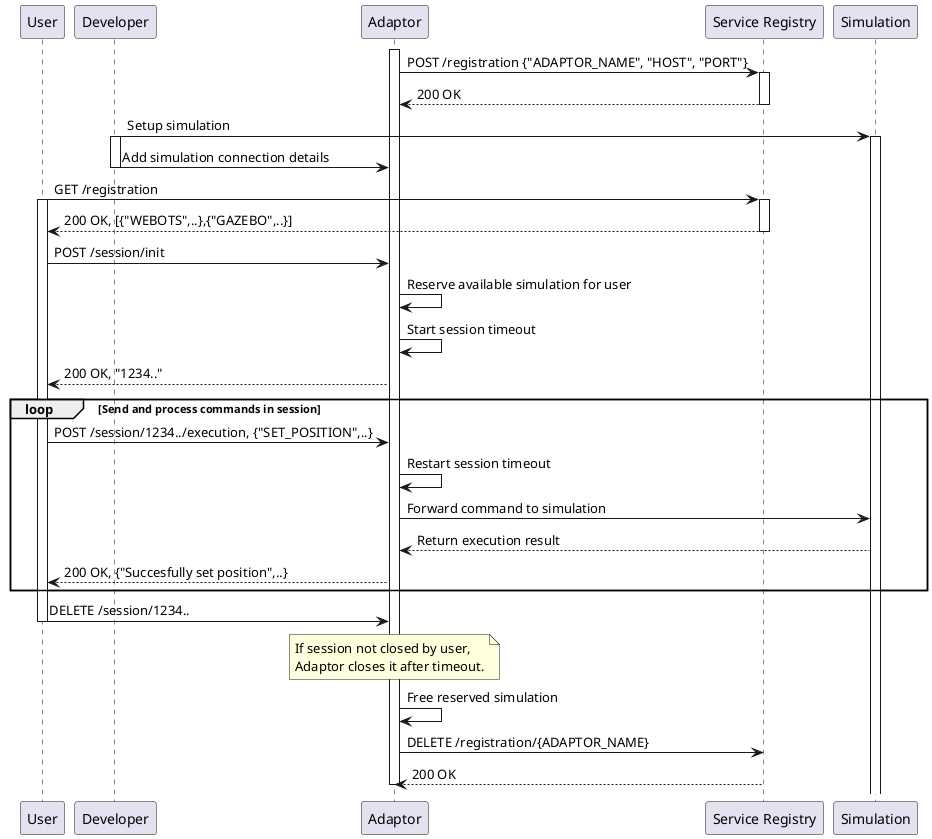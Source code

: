 @startuml
participant "User" as U
participant "Developer" as D
participant "Adaptor" as A
participant "Service Registry" as SR
participant "Simulation" as S

activate A
A -> SR: POST /registration {"ADAPTOR_NAME", "HOST", "PORT"}
activate SR
SR --> A: 200 OK
deactivate SR
D -> S: Setup simulation
activate D
activate S
D -> A: Add simulation connection details
deactivate D
U -> SR: GET /registration
activate SR
activate U
SR --> U: 200 OK, [{"WEBOTS",..},{"GAZEBO",..}]
deactivate SR
U -> A: POST /session/init
A -> A: Reserve available simulation for user
A -> A: Start session timeout
A --> U: 200 OK, "1234.."
loop Send and process commands in session
    U -> A: POST /session/1234../execution, {"SET_POSITION",..}
	A -> A: Restart session timeout
    A -> S: Forward command to simulation
    S --> A: Return execution result
    A --> U: 200 OK, {"Succesfully set position",..}
end

U -> A: DELETE /session/1234..
deactivate U
note over A: If session not closed by user, \nAdaptor closes it after timeout.
A -> A: Free reserved simulation
A -> SR: DELETE /registration/{ADAPTOR_NAME}
SR --> A: 200 OK
deactivate A


@enduml
